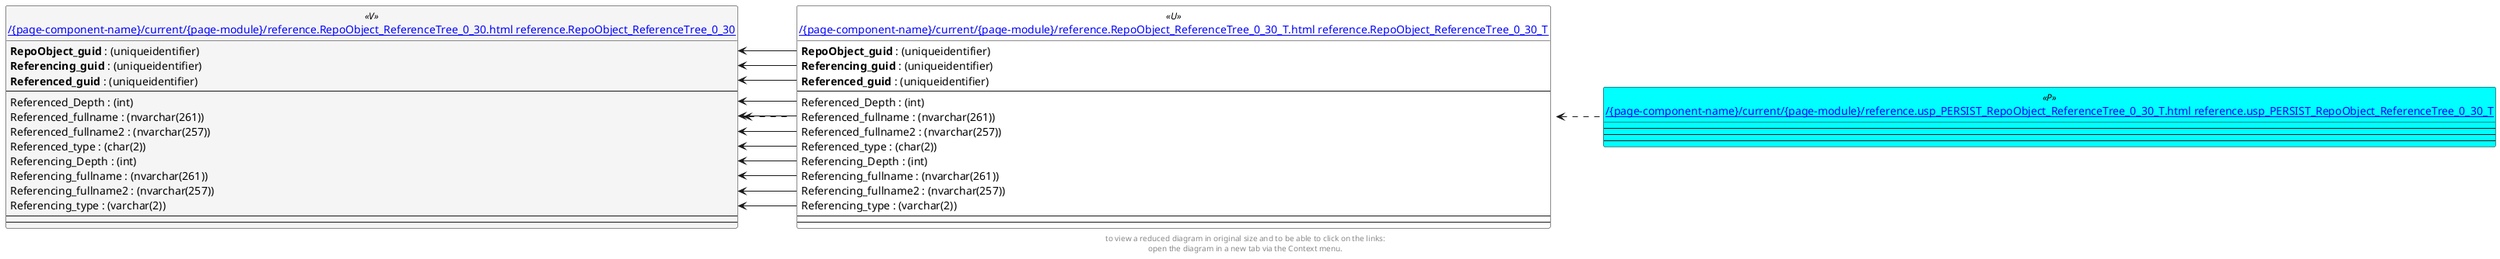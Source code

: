 @startuml
left to right direction
'top to bottom direction
hide circle
'avoide "." issues:
set namespaceSeparator none


skinparam class {
  BackgroundColor White
  BackgroundColor<<FN>> Yellow
  BackgroundColor<<FS>> Yellow
  BackgroundColor<<FT>> LightGray
  BackgroundColor<<IF>> Yellow
  BackgroundColor<<IS>> Yellow
  BackgroundColor<<P>> Aqua
  BackgroundColor<<PC>> Aqua
  BackgroundColor<<SN>> Yellow
  BackgroundColor<<SO>> SlateBlue
  BackgroundColor<<TF>> LightGray
  BackgroundColor<<TR>> Tomato
  BackgroundColor<<U>> White
  BackgroundColor<<V>> WhiteSmoke
  BackgroundColor<<X>> Aqua
}


entity "[[{site-url}/{page-component-name}/current/{page-module}/reference.RepoObject_ReferenceTree_0_30.html reference.RepoObject_ReferenceTree_0_30]]" as reference.RepoObject_ReferenceTree_0_30 << V >> {
  **RepoObject_guid** : (uniqueidentifier)
  **Referencing_guid** : (uniqueidentifier)
  **Referenced_guid** : (uniqueidentifier)
  --
  Referenced_Depth : (int)
  Referenced_fullname : (nvarchar(261))
  Referenced_fullname2 : (nvarchar(257))
  Referenced_type : (char(2))
  Referencing_Depth : (int)
  Referencing_fullname : (nvarchar(261))
  Referencing_fullname2 : (nvarchar(257))
  Referencing_type : (varchar(2))
  --
  --
}

entity "[[{site-url}/{page-component-name}/current/{page-module}/reference.RepoObject_ReferenceTree_0_30_T.html reference.RepoObject_ReferenceTree_0_30_T]]" as reference.RepoObject_ReferenceTree_0_30_T << U >> {
  **RepoObject_guid** : (uniqueidentifier)
  **Referencing_guid** : (uniqueidentifier)
  **Referenced_guid** : (uniqueidentifier)
  --
  Referenced_Depth : (int)
  Referenced_fullname : (nvarchar(261))
  Referenced_fullname2 : (nvarchar(257))
  Referenced_type : (char(2))
  Referencing_Depth : (int)
  Referencing_fullname : (nvarchar(261))
  Referencing_fullname2 : (nvarchar(257))
  Referencing_type : (varchar(2))
  --
  --
}

entity "[[{site-url}/{page-component-name}/current/{page-module}/reference.usp_PERSIST_RepoObject_ReferenceTree_0_30_T.html reference.usp_PERSIST_RepoObject_ReferenceTree_0_30_T]]" as reference.usp_PERSIST_RepoObject_ReferenceTree_0_30_T << P >> {
  --
  --
  --
}

reference.RepoObject_ReferenceTree_0_30 <.. reference.RepoObject_ReferenceTree_0_30_T
reference.RepoObject_ReferenceTree_0_30_T <.. reference.usp_PERSIST_RepoObject_ReferenceTree_0_30_T
reference.RepoObject_ReferenceTree_0_30::Referenced_Depth <-- reference.RepoObject_ReferenceTree_0_30_T::Referenced_Depth
reference.RepoObject_ReferenceTree_0_30::Referenced_fullname <-- reference.RepoObject_ReferenceTree_0_30_T::Referenced_fullname
reference.RepoObject_ReferenceTree_0_30::Referenced_fullname2 <-- reference.RepoObject_ReferenceTree_0_30_T::Referenced_fullname2
reference.RepoObject_ReferenceTree_0_30::Referenced_guid <-- reference.RepoObject_ReferenceTree_0_30_T::Referenced_guid
reference.RepoObject_ReferenceTree_0_30::Referenced_type <-- reference.RepoObject_ReferenceTree_0_30_T::Referenced_type
reference.RepoObject_ReferenceTree_0_30::Referencing_Depth <-- reference.RepoObject_ReferenceTree_0_30_T::Referencing_Depth
reference.RepoObject_ReferenceTree_0_30::Referencing_fullname <-- reference.RepoObject_ReferenceTree_0_30_T::Referencing_fullname
reference.RepoObject_ReferenceTree_0_30::Referencing_fullname2 <-- reference.RepoObject_ReferenceTree_0_30_T::Referencing_fullname2
reference.RepoObject_ReferenceTree_0_30::Referencing_guid <-- reference.RepoObject_ReferenceTree_0_30_T::Referencing_guid
reference.RepoObject_ReferenceTree_0_30::Referencing_type <-- reference.RepoObject_ReferenceTree_0_30_T::Referencing_type
reference.RepoObject_ReferenceTree_0_30::RepoObject_guid <-- reference.RepoObject_ReferenceTree_0_30_T::RepoObject_guid
footer
to view a reduced diagram in original size and to be able to click on the links:
open the diagram in a new tab via the Context menu.
end footer

@enduml

